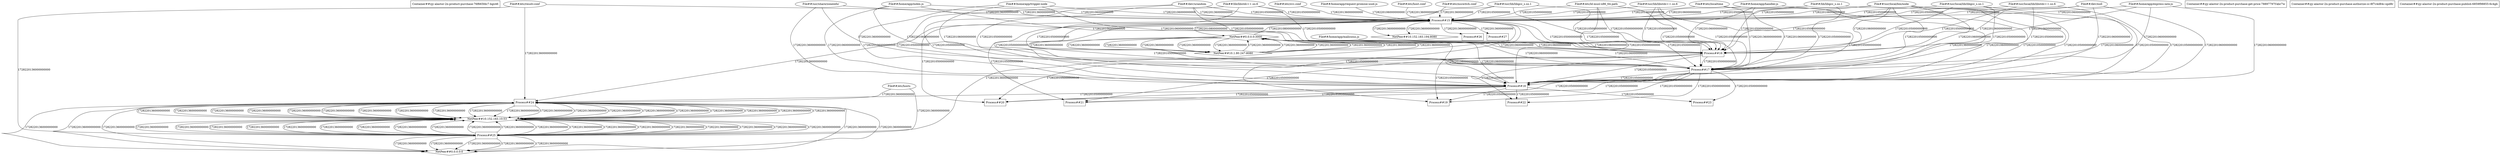 digraph G {
"Container##zjy-alastor-2n-product-purchase-76f665fdc7-bgx46" [shape="box"];
"File##/dev/null" [shape="ellipse"];
"File##/dev/urandom" [shape="ellipse"];
"File##/etc/host.conf" [shape="ellipse"];
"File##/etc/hosts" [shape="ellipse"];
"File##/etc/ld-musl-x86_64.path" [shape="ellipse"];
"File##/etc/localtime" [shape="ellipse"];
"File##/etc/nsswitch.conf" [shape="ellipse"];
"File##/etc/resolv.conf" [shape="ellipse"];
"File##/etc/svc.conf" [shape="ellipse"];
"File##/home/app/express-new.js" [shape="ellipse"];
"File##/home/app/handler.js" [shape="ellipse"];
"File##/home/app/index.js" [shape="ellipse"];
"File##/home/app/request-promise-uuid.js" [shape="ellipse"];
"File##/home/app/trigger.node" [shape="ellipse"];
"File##/lib/libgcc_s.so.1" [shape="ellipse"];
"File##/lib/libstdc++.so.6" [shape="ellipse"];
"File##/usr/lib/libgcc_s.so.1" [shape="ellipse"];
"File##/usr/lib/libstdc++.so.6" [shape="ellipse"];
"File##/usr/local/bin/node" [shape="ellipse"];
"File##/usr/local/lib/libgcc_s.so.1" [shape="ellipse"];
"File##/usr/local/lib/libstdc++.so.6" [shape="ellipse"];
"File##/usr/share/zoneinfo/" [shape="ellipse"];
"NetPeer##0.0.0.0:0" [shape="diamond"];
"NetPeer##0.0.0.0:3000" [shape="diamond"];
"NetPeer##10.1.80.247:8080" [shape="diamond"];
"NetPeer##10.152.183.10:53" [shape="diamond"];
"NetPeer##10.152.183.194:8080" [shape="diamond"];
"Process##15" [shape="box"];
"Process##16" [shape="box"];
"Process##17" [shape="box"];
"Process##18" [shape="box"];
"Process##19" [shape="box"];
"Process##20" [shape="box"];
"Process##21" [shape="box"];
"Process##24" [shape="box"];
"Process##25" [shape="box"];
"Process##26" [shape="box"];
"Process##27" [shape="box"];
"File##/etc/ld-musl-x86_64.path" -> "Process##15" [label="1728220105000000000"];
"File##/lib/libstdc++.so.6" -> "Process##15" [label="1728220105000000000"];
"File##/usr/local/lib/libstdc++.so.6" -> "Process##15" [label="1728220105000000000"];
"File##/usr/lib/libstdc++.so.6" -> "Process##15" [label="1728220105000000000"];
"File##/lib/libgcc_s.so.1" -> "Process##15" [label="1728220105000000000"];
"File##/usr/local/lib/libgcc_s.so.1" -> "Process##15" [label="1728220105000000000"];
"File##/usr/lib/libgcc_s.so.1" -> "Process##15" [label="1728220105000000000"];
"Process##15" -> "Process##16" [label="1728220105000000000"];
"Process##15" -> "Process##17" [label="1728220105000000000"];
"Process##15" -> "Process##18" [label="1728220105000000000"];
"Process##15" -> "Process##19" [label="1728220105000000000"];
"Process##15" -> "Process##20" [label="1728220105000000000"];
"File##/usr/local/bin/node" -> "Process##15" [label="1728220105000000000"];
"File##/usr/local/bin/node" -> "Process##15" [label="1728220106000000000"];
"File##/dev/urandom" -> "Process##15" [label="1728220105000000000"];
"File##/dev/urandom" -> "Process##15" [label="1728220136000000000"];
"Process##15" -> "Process##21" [label="1728220105000000000"];
"File##/dev/null" -> "Process##15" [label="1728220106000000000"];
"File##/home/app/index.js" -> "Process##15" [label="1728220106000000000"];
"File##/home/app/express-new.js" -> "Process##15" [label="1728220106000000000"];
"File##/home/app/trigger.node" -> "Process##15" [label="1728220106000000000"];
"File##/home/app/handler.js" -> "Process##15" [label="1728220106000000000"];
"File##/home/app/request-promise-uuid.js" -> "Process##15" [label="1728220106000000000"];
"Process##15" -> "NetPeer##0.0.0.0:3000" [label="1728220108000000000"];
"NetPeer##0.0.0.0:3000" -> "Process##15" [label="1728220108000000000"];
"NetPeer##0.0.0.0:3000" -> "NetPeer##10.1.80.247:8080" [label="1728220136000000000"];
"NetPeer##0.0.0.0:3000" -> "NetPeer##10.1.80.247:8080" [label="1728220136000000000"];
"NetPeer##10.1.80.247:8080" -> "NetPeer##0.0.0.0:3000" [label="1728220136000000000"];
"NetPeer##10.1.80.247:8080" -> "NetPeer##0.0.0.0:3000" [label="1728220136000000000"];
"File##/etc/resolv.conf" -> "Process##15" [label="1728220136000000000"];
"File##/etc/nsswitch.conf" -> "Process##15" [label="1728220136000000000"];
"File##/etc/host.conf" -> "Process##15" [label="1728220136000000000"];
"File##/etc/svc.conf" -> "Process##15" [label="1728220136000000000"];
"Process##15" -> "Process##24" [label="1728220136000000000"];
"Process##15" -> "Process##25" [label="1728220136000000000"];
"Process##15" -> "Process##26" [label="1728220136000000000"];
"Process##15" -> "Process##27" [label="1728220136000000000"];
"Process##15" -> "NetPeer##10.152.183.194:8080" [label="1728220136000000000"];
"Process##15" -> "NetPeer##10.152.183.194:8080" [label="1728220136000000000"];
"File##/etc/localtime" -> "Process##15" [label="1728220136000000000"];
"File##/usr/share/zoneinfo/" -> "Process##15" [label="1728220136000000000"];
"File##/etc/hosts" -> "Process##24" [label="1728220136000000000"];
"File##/etc/resolv.conf" -> "Process##24" [label="1728220136000000000"];
"Process##24" -> "NetPeer##0.0.0.0:0" [label="1728220136000000000"];
"Process##24" -> "NetPeer##0.0.0.0:0" [label="1728220136000000000"];
"Process##24" -> "NetPeer##0.0.0.0:0" [label="1728220136000000000"];
"Process##24" -> "NetPeer##0.0.0.0:0" [label="1728220136000000000"];
"Process##24" -> "NetPeer##0.0.0.0:0" [label="1728220136000000000"];
"Process##24" -> "NetPeer##10.152.183.10:53" [label="1728220136000000000"];
"Process##24" -> "NetPeer##10.152.183.10:53" [label="1728220136000000000"];
"Process##24" -> "NetPeer##10.152.183.10:53" [label="1728220136000000000"];
"Process##24" -> "NetPeer##10.152.183.10:53" [label="1728220136000000000"];
"Process##24" -> "NetPeer##10.152.183.10:53" [label="1728220136000000000"];
"Process##24" -> "NetPeer##10.152.183.10:53" [label="1728220136000000000"];
"Process##24" -> "NetPeer##10.152.183.10:53" [label="1728220136000000000"];
"Process##24" -> "NetPeer##10.152.183.10:53" [label="1728220136000000000"];
"Process##24" -> "NetPeer##10.152.183.10:53" [label="1728220136000000000"];
"Process##24" -> "NetPeer##10.152.183.10:53" [label="1728220136000000000"];
"NetPeer##10.152.183.10:53" -> "Process##24" [label="1728220136000000000"];
"NetPeer##10.152.183.10:53" -> "Process##24" [label="1728220136000000000"];
"NetPeer##10.152.183.10:53" -> "Process##24" [label="1728220136000000000"];
"NetPeer##10.152.183.10:53" -> "Process##24" [label="1728220136000000000"];
"NetPeer##10.152.183.10:53" -> "Process##24" [label="1728220136000000000"];
"NetPeer##10.152.183.10:53" -> "Process##24" [label="1728220136000000000"];
"NetPeer##10.152.183.10:53" -> "Process##24" [label="1728220136000000000"];
"NetPeer##10.152.183.10:53" -> "Process##24" [label="1728220136000000000"];
"NetPeer##10.152.183.10:53" -> "Process##24" [label="1728220136000000000"];
"NetPeer##10.152.183.10:53" -> "Process##24" [label="1728220136000000000"];
"File##/etc/hosts" -> "Process##25" [label="1728220136000000000"];
"File##/etc/resolv.conf" -> "Process##25" [label="1728220136000000000"];
"Process##25" -> "NetPeer##0.0.0.0:0" [label="1728220136000000000"];
"Process##25" -> "NetPeer##0.0.0.0:0" [label="1728220136000000000"];
"Process##25" -> "NetPeer##0.0.0.0:0" [label="1728220136000000000"];
"Process##25" -> "NetPeer##0.0.0.0:0" [label="1728220136000000000"];
"Process##25" -> "NetPeer##0.0.0.0:0" [label="1728220136000000000"];
"Process##25" -> "NetPeer##10.152.183.10:53" [label="1728220136000000000"];
"Process##25" -> "NetPeer##10.152.183.10:53" [label="1728220136000000000"];
"Process##25" -> "NetPeer##10.152.183.10:53" [label="1728220136000000000"];
"Process##25" -> "NetPeer##10.152.183.10:53" [label="1728220136000000000"];
"Process##25" -> "NetPeer##10.152.183.10:53" [label="1728220136000000000"];
"Process##25" -> "NetPeer##10.152.183.10:53" [label="1728220136000000000"];
"Process##25" -> "NetPeer##10.152.183.10:53" [label="1728220136000000000"];
"Process##25" -> "NetPeer##10.152.183.10:53" [label="1728220136000000000"];
"Process##25" -> "NetPeer##10.152.183.10:53" [label="1728220136000000000"];
"Process##25" -> "NetPeer##10.152.183.10:53" [label="1728220136000000000"];
"NetPeer##10.152.183.10:53" -> "Process##25" [label="1728220136000000000"];
"NetPeer##10.152.183.10:53" -> "Process##25" [label="1728220136000000000"];
"NetPeer##10.152.183.10:53" -> "Process##25" [label="1728220136000000000"];
"NetPeer##10.152.183.10:53" -> "Process##25" [label="1728220136000000000"];
"NetPeer##10.152.183.10:53" -> "Process##25" [label="1728220136000000000"];
"NetPeer##10.152.183.10:53" -> "Process##25" [label="1728220136000000000"];
"NetPeer##10.152.183.10:53" -> "Process##25" [label="1728220136000000000"];
"NetPeer##10.152.183.10:53" -> "Process##25" [label="1728220136000000000"];
"NetPeer##10.152.183.10:53" -> "Process##25" [label="1728220136000000000"];
"NetPeer##10.152.183.10:53" -> "Process##25" [label="1728220136000000000"];
"Container##zjy-alastor-2n-product-purchase-get-price-78897797f-kbr7w" [shape="box"];
"File##/dev/null" [shape="ellipse"];
"File##/dev/urandom" [shape="ellipse"];
"File##/etc/ld-musl-x86_64.path" [shape="ellipse"];
"File##/etc/localtime" [shape="ellipse"];
"File##/home/app/express-new.js" [shape="ellipse"];
"File##/home/app/handler.js" [shape="ellipse"];
"File##/home/app/index.js" [shape="ellipse"];
"File##/home/app/trigger.node" [shape="ellipse"];
"File##/lib/libgcc_s.so.1" [shape="ellipse"];
"File##/lib/libstdc++.so.6" [shape="ellipse"];
"File##/usr/lib/libgcc_s.so.1" [shape="ellipse"];
"File##/usr/lib/libstdc++.so.6" [shape="ellipse"];
"File##/usr/local/bin/node" [shape="ellipse"];
"File##/usr/local/lib/libgcc_s.so.1" [shape="ellipse"];
"File##/usr/local/lib/libstdc++.so.6" [shape="ellipse"];
"File##/usr/share/zoneinfo/" [shape="ellipse"];
"NetPeer##0.0.0.0:3000" [shape="diamond"];
"NetPeer##10.1.80.247:8080" [shape="diamond"];
"Process##17" [shape="box"];
"Process##18" [shape="box"];
"Process##19" [shape="box"];
"Process##20" [shape="box"];
"Process##21" [shape="box"];
"Process##22" [shape="box"];
"Process##23" [shape="box"];
"File##/etc/ld-musl-x86_64.path" -> "Process##17" [label="1728220105000000000"];
"File##/lib/libstdc++.so.6" -> "Process##17" [label="1728220105000000000"];
"File##/usr/local/lib/libstdc++.so.6" -> "Process##17" [label="1728220105000000000"];
"File##/usr/lib/libstdc++.so.6" -> "Process##17" [label="1728220105000000000"];
"File##/lib/libgcc_s.so.1" -> "Process##17" [label="1728220105000000000"];
"File##/usr/local/lib/libgcc_s.so.1" -> "Process##17" [label="1728220105000000000"];
"File##/usr/lib/libgcc_s.so.1" -> "Process##17" [label="1728220105000000000"];
"Process##17" -> "Process##18" [label="1728220105000000000"];
"Process##17" -> "Process##19" [label="1728220105000000000"];
"Process##17" -> "Process##20" [label="1728220105000000000"];
"Process##17" -> "Process##21" [label="1728220105000000000"];
"Process##17" -> "Process##22" [label="1728220105000000000"];
"File##/usr/local/bin/node" -> "Process##17" [label="1728220105000000000"];
"File##/usr/local/bin/node" -> "Process##17" [label="1728220106000000000"];
"File##/dev/urandom" -> "Process##17" [label="1728220105000000000"];
"Process##17" -> "Process##23" [label="1728220105000000000"];
"File##/dev/null" -> "Process##17" [label="1728220106000000000"];
"File##/home/app/index.js" -> "Process##17" [label="1728220106000000000"];
"File##/home/app/express-new.js" -> "Process##17" [label="1728220106000000000"];
"File##/home/app/trigger.node" -> "Process##17" [label="1728220106000000000"];
"File##/home/app/handler.js" -> "Process##17" [label="1728220106000000000"];
"Process##17" -> "NetPeer##0.0.0.0:3000" [label="1728220106000000000"];
"NetPeer##0.0.0.0:3000" -> "Process##17" [label="1728220106000000000"];
"NetPeer##0.0.0.0:3000" -> "NetPeer##10.1.80.247:8080" [label="1728220136000000000"];
"NetPeer##0.0.0.0:3000" -> "NetPeer##10.1.80.247:8080" [label="1728220136000000000"];
"NetPeer##10.1.80.247:8080" -> "NetPeer##0.0.0.0:3000" [label="1728220136000000000"];
"NetPeer##10.1.80.247:8080" -> "NetPeer##0.0.0.0:3000" [label="1728220136000000000"];
"File##/etc/localtime" -> "Process##17" [label="1728220136000000000"];
"File##/usr/share/zoneinfo/" -> "Process##17" [label="1728220136000000000"];
"Container##zjy-alastor-2n-product-purchase-authorize-cc-8f7c4d84c-xpd8r" [shape="box"];
"File##/dev/null" [shape="ellipse"];
"File##/dev/urandom" [shape="ellipse"];
"File##/etc/ld-musl-x86_64.path" [shape="ellipse"];
"File##/home/app/express-new.js" [shape="ellipse"];
"File##/home/app/handler.js" [shape="ellipse"];
"File##/home/app/index.js" [shape="ellipse"];
"File##/home/app/malicious.js" [shape="ellipse"];
"File##/home/app/trigger.node" [shape="ellipse"];
"File##/lib/libgcc_s.so.1" [shape="ellipse"];
"File##/lib/libstdc++.so.6" [shape="ellipse"];
"File##/usr/lib/libgcc_s.so.1" [shape="ellipse"];
"File##/usr/lib/libstdc++.so.6" [shape="ellipse"];
"File##/usr/local/bin/node" [shape="ellipse"];
"File##/usr/local/lib/libgcc_s.so.1" [shape="ellipse"];
"File##/usr/local/lib/libstdc++.so.6" [shape="ellipse"];
"NetPeer##0.0.0.0:3000" [shape="diamond"];
"Process##16" [shape="box"];
"Process##17" [shape="box"];
"Process##18" [shape="box"];
"Process##19" [shape="box"];
"Process##20" [shape="box"];
"Process##21" [shape="box"];
"Process##22" [shape="box"];
"File##/etc/ld-musl-x86_64.path" -> "Process##16" [label="1728220105000000000"];
"File##/lib/libstdc++.so.6" -> "Process##16" [label="1728220105000000000"];
"File##/usr/local/lib/libstdc++.so.6" -> "Process##16" [label="1728220105000000000"];
"File##/usr/lib/libstdc++.so.6" -> "Process##16" [label="1728220105000000000"];
"File##/lib/libgcc_s.so.1" -> "Process##16" [label="1728220105000000000"];
"File##/usr/local/lib/libgcc_s.so.1" -> "Process##16" [label="1728220105000000000"];
"File##/usr/lib/libgcc_s.so.1" -> "Process##16" [label="1728220105000000000"];
"Process##16" -> "Process##17" [label="1728220105000000000"];
"Process##16" -> "Process##18" [label="1728220105000000000"];
"Process##16" -> "Process##19" [label="1728220105000000000"];
"Process##16" -> "Process##20" [label="1728220105000000000"];
"Process##16" -> "Process##21" [label="1728220105000000000"];
"File##/usr/local/bin/node" -> "Process##16" [label="1728220105000000000"];
"File##/usr/local/bin/node" -> "Process##16" [label="1728220106000000000"];
"File##/dev/urandom" -> "Process##16" [label="1728220105000000000"];
"Process##16" -> "Process##22" [label="1728220105000000000"];
"File##/dev/null" -> "Process##16" [label="1728220106000000000"];
"File##/home/app/index.js" -> "Process##16" [label="1728220106000000000"];
"File##/home/app/express-new.js" -> "Process##16" [label="1728220106000000000"];
"File##/home/app/trigger.node" -> "Process##16" [label="1728220106000000000"];
"File##/home/app/handler.js" -> "Process##16" [label="1728220106000000000"];
"File##/home/app/malicious.js" -> "Process##16" [label="1728220106000000000"];
"Process##16" -> "NetPeer##0.0.0.0:3000" [label="1728220106000000000"];
"NetPeer##0.0.0.0:3000" -> "Process##16" [label="1728220106000000000"];
"Container##zjy-alastor-2n-product-purchase-publish-6859f98855-6c4gb" [shape="box"];
"File##/dev/null" [shape="ellipse"];
"File##/dev/urandom" [shape="ellipse"];
"File##/etc/ld-musl-x86_64.path" [shape="ellipse"];
"File##/etc/localtime" [shape="ellipse"];
"File##/home/app/express-new.js" [shape="ellipse"];
"File##/home/app/handler.js" [shape="ellipse"];
"File##/home/app/index.js" [shape="ellipse"];
"File##/home/app/trigger.node" [shape="ellipse"];
"File##/lib/libgcc_s.so.1" [shape="ellipse"];
"File##/lib/libstdc++.so.6" [shape="ellipse"];
"File##/usr/lib/libgcc_s.so.1" [shape="ellipse"];
"File##/usr/lib/libstdc++.so.6" [shape="ellipse"];
"File##/usr/local/bin/node" [shape="ellipse"];
"File##/usr/local/lib/libgcc_s.so.1" [shape="ellipse"];
"File##/usr/local/lib/libstdc++.so.6" [shape="ellipse"];
"File##/usr/share/zoneinfo/" [shape="ellipse"];
"NetPeer##0.0.0.0:3000" [shape="diamond"];
"NetPeer##10.1.80.247:8080" [shape="diamond"];
"Process##18" [shape="box"];
"Process##19" [shape="box"];
"Process##20" [shape="box"];
"Process##21" [shape="box"];
"Process##22" [shape="box"];
"Process##23" [shape="box"];
"Process##24" [shape="box"];
"File##/etc/ld-musl-x86_64.path" -> "Process##18" [label="1728220105000000000"];
"File##/lib/libstdc++.so.6" -> "Process##18" [label="1728220105000000000"];
"File##/usr/local/lib/libstdc++.so.6" -> "Process##18" [label="1728220105000000000"];
"File##/usr/lib/libstdc++.so.6" -> "Process##18" [label="1728220105000000000"];
"File##/lib/libgcc_s.so.1" -> "Process##18" [label="1728220105000000000"];
"File##/usr/local/lib/libgcc_s.so.1" -> "Process##18" [label="1728220105000000000"];
"File##/usr/lib/libgcc_s.so.1" -> "Process##18" [label="1728220105000000000"];
"Process##18" -> "Process##19" [label="1728220105000000000"];
"Process##18" -> "Process##20" [label="1728220105000000000"];
"Process##18" -> "Process##21" [label="1728220105000000000"];
"Process##18" -> "Process##22" [label="1728220105000000000"];
"Process##18" -> "Process##23" [label="1728220105000000000"];
"File##/usr/local/bin/node" -> "Process##18" [label="1728220105000000000"];
"File##/usr/local/bin/node" -> "Process##18" [label="1728220106000000000"];
"File##/dev/urandom" -> "Process##18" [label="1728220105000000000"];
"Process##18" -> "Process##24" [label="1728220105000000000"];
"File##/dev/null" -> "Process##18" [label="1728220106000000000"];
"File##/home/app/index.js" -> "Process##18" [label="1728220106000000000"];
"File##/home/app/express-new.js" -> "Process##18" [label="1728220106000000000"];
"File##/home/app/trigger.node" -> "Process##18" [label="1728220106000000000"];
"File##/home/app/handler.js" -> "Process##18" [label="1728220106000000000"];
"Process##18" -> "NetPeer##0.0.0.0:3000" [label="1728220106000000000"];
"NetPeer##0.0.0.0:3000" -> "Process##18" [label="1728220106000000000"];
"NetPeer##0.0.0.0:3000" -> "NetPeer##10.1.80.247:8080" [label="1728220136000000000"];
"NetPeer##0.0.0.0:3000" -> "NetPeer##10.1.80.247:8080" [label="1728220136000000000"];
"NetPeer##10.1.80.247:8080" -> "NetPeer##0.0.0.0:3000" [label="1728220136000000000"];
"NetPeer##10.1.80.247:8080" -> "NetPeer##0.0.0.0:3000" [label="1728220136000000000"];
"File##/etc/localtime" -> "Process##18" [label="1728220136000000000"];
"File##/usr/share/zoneinfo/" -> "Process##18" [label="1728220136000000000"];
}
